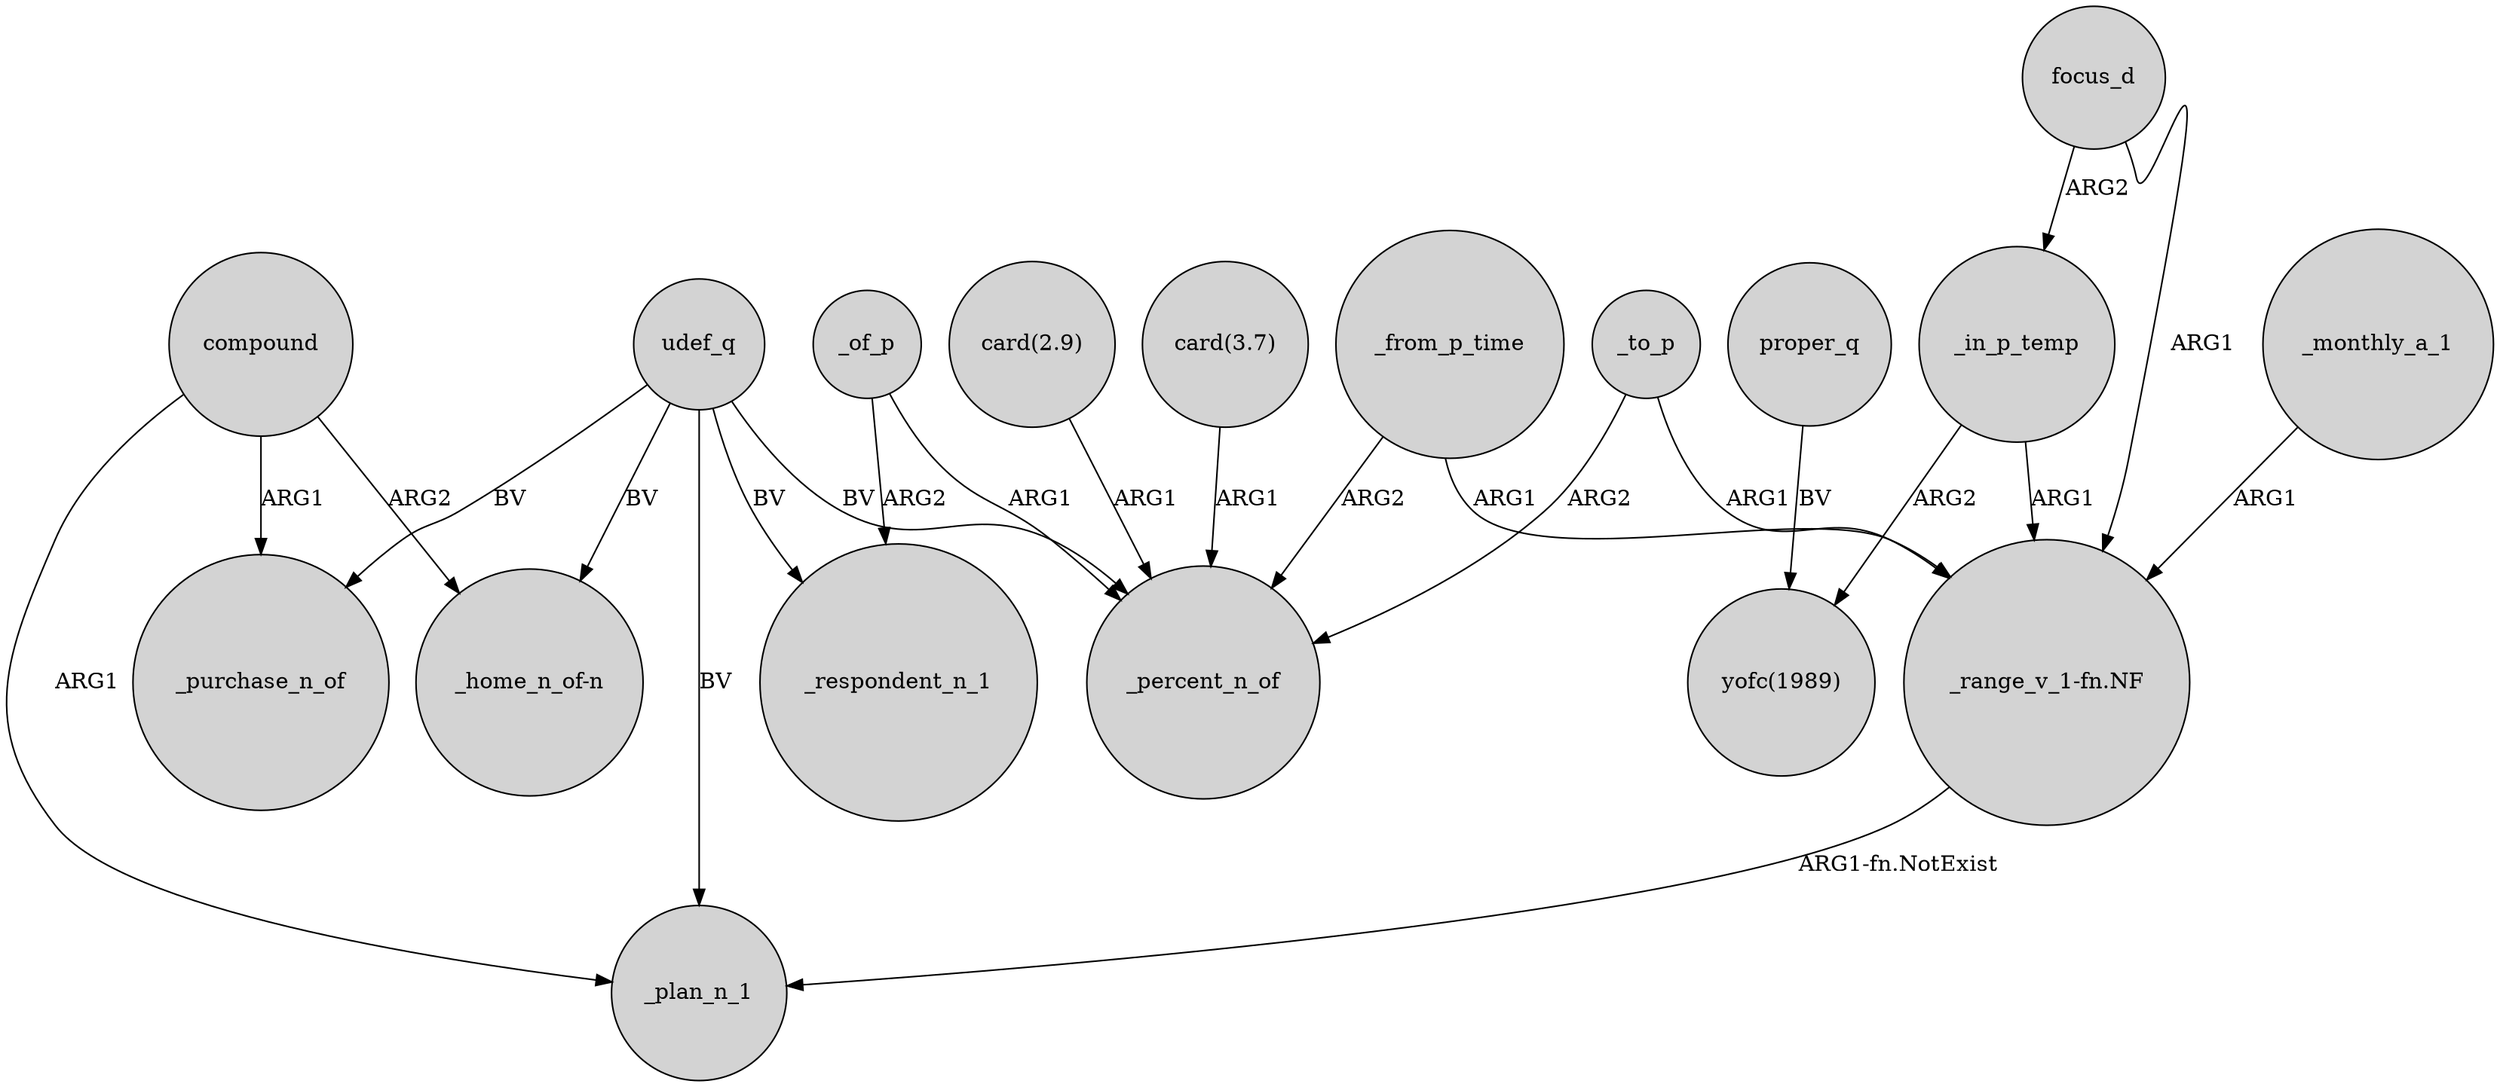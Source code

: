 digraph {
	node [shape=circle style=filled]
	_in_p_temp -> "yofc(1989)" [label=ARG2]
	focus_d -> _in_p_temp [label=ARG2]
	compound -> _purchase_n_of [label=ARG1]
	_of_p -> _respondent_n_1 [label=ARG2]
	udef_q -> "_home_n_of-n" [label=BV]
	compound -> _plan_n_1 [label=ARG1]
	_to_p -> "_range_v_1-fn.NF" [label=ARG1]
	_monthly_a_1 -> "_range_v_1-fn.NF" [label=ARG1]
	proper_q -> "yofc(1989)" [label=BV]
	_of_p -> _percent_n_of [label=ARG1]
	_from_p_time -> "_range_v_1-fn.NF" [label=ARG1]
	"_range_v_1-fn.NF" -> _plan_n_1 [label="ARG1-fn.NotExist"]
	focus_d -> "_range_v_1-fn.NF" [label=ARG1]
	udef_q -> _plan_n_1 [label=BV]
	_from_p_time -> _percent_n_of [label=ARG2]
	udef_q -> _respondent_n_1 [label=BV]
	_in_p_temp -> "_range_v_1-fn.NF" [label=ARG1]
	"card(2.9)" -> _percent_n_of [label=ARG1]
	_to_p -> _percent_n_of [label=ARG2]
	compound -> "_home_n_of-n" [label=ARG2]
	"card(3.7)" -> _percent_n_of [label=ARG1]
	udef_q -> _percent_n_of [label=BV]
	udef_q -> _purchase_n_of [label=BV]
}
